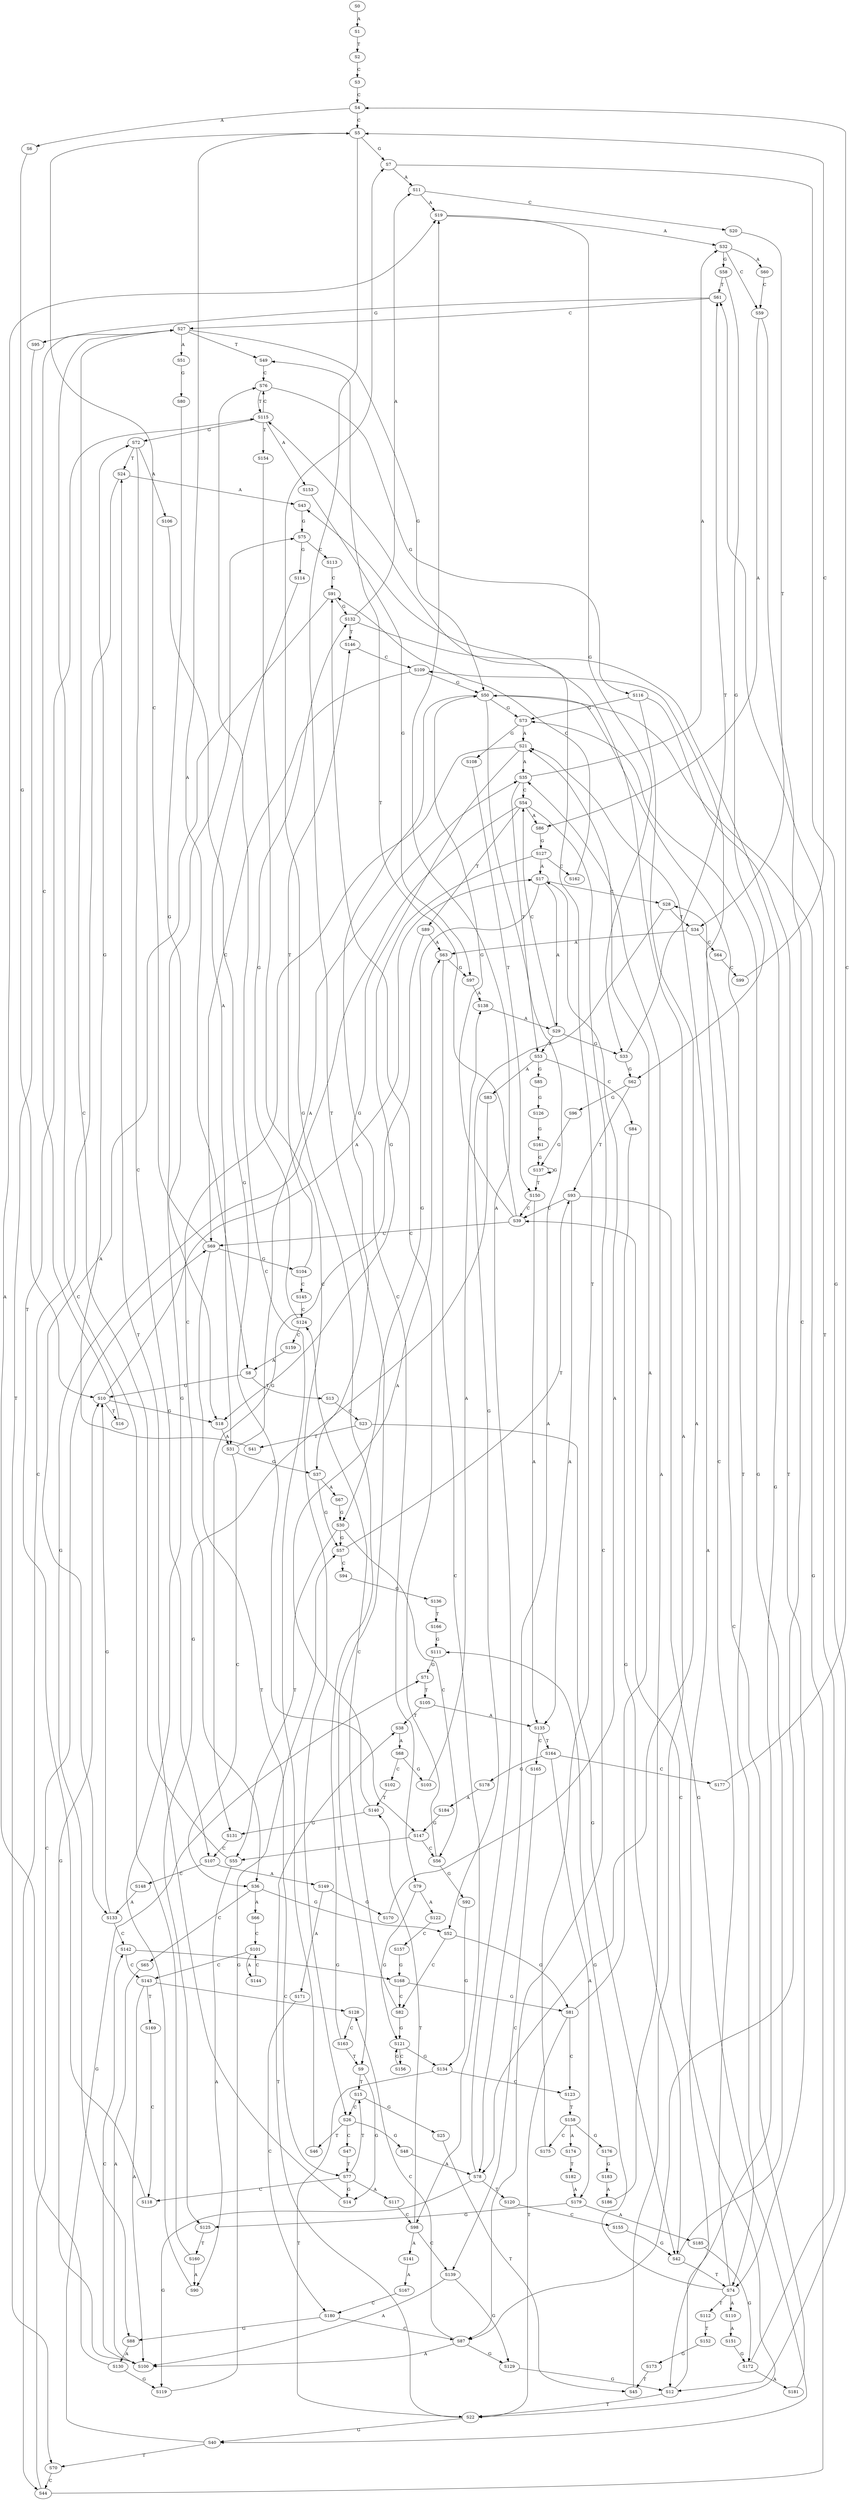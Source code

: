 strict digraph  {
	S0 -> S1 [ label = A ];
	S1 -> S2 [ label = T ];
	S2 -> S3 [ label = C ];
	S3 -> S4 [ label = C ];
	S4 -> S5 [ label = C ];
	S4 -> S6 [ label = A ];
	S5 -> S7 [ label = G ];
	S5 -> S8 [ label = A ];
	S5 -> S9 [ label = T ];
	S6 -> S10 [ label = G ];
	S7 -> S11 [ label = A ];
	S7 -> S12 [ label = G ];
	S8 -> S13 [ label = T ];
	S8 -> S10 [ label = G ];
	S9 -> S14 [ label = G ];
	S9 -> S15 [ label = T ];
	S10 -> S16 [ label = T ];
	S10 -> S17 [ label = A ];
	S10 -> S18 [ label = G ];
	S11 -> S19 [ label = A ];
	S11 -> S20 [ label = C ];
	S12 -> S21 [ label = A ];
	S12 -> S22 [ label = T ];
	S13 -> S23 [ label = C ];
	S14 -> S24 [ label = T ];
	S15 -> S25 [ label = G ];
	S15 -> S26 [ label = C ];
	S16 -> S27 [ label = C ];
	S17 -> S28 [ label = C ];
	S17 -> S29 [ label = A ];
	S17 -> S30 [ label = G ];
	S18 -> S31 [ label = A ];
	S19 -> S32 [ label = A ];
	S19 -> S33 [ label = G ];
	S20 -> S34 [ label = T ];
	S21 -> S35 [ label = A ];
	S21 -> S36 [ label = C ];
	S21 -> S37 [ label = G ];
	S22 -> S38 [ label = T ];
	S22 -> S39 [ label = C ];
	S22 -> S40 [ label = G ];
	S23 -> S41 [ label = T ];
	S23 -> S42 [ label = G ];
	S24 -> S43 [ label = A ];
	S24 -> S44 [ label = C ];
	S25 -> S45 [ label = T ];
	S26 -> S46 [ label = T ];
	S26 -> S47 [ label = C ];
	S26 -> S48 [ label = G ];
	S27 -> S49 [ label = T ];
	S27 -> S50 [ label = G ];
	S27 -> S51 [ label = A ];
	S28 -> S52 [ label = G ];
	S28 -> S34 [ label = T ];
	S29 -> S53 [ label = T ];
	S29 -> S54 [ label = C ];
	S29 -> S33 [ label = G ];
	S30 -> S55 [ label = T ];
	S30 -> S56 [ label = C ];
	S30 -> S57 [ label = G ];
	S31 -> S35 [ label = A ];
	S31 -> S36 [ label = C ];
	S31 -> S37 [ label = G ];
	S32 -> S58 [ label = G ];
	S32 -> S59 [ label = C ];
	S32 -> S60 [ label = A ];
	S33 -> S61 [ label = T ];
	S33 -> S62 [ label = G ];
	S34 -> S63 [ label = A ];
	S34 -> S64 [ label = C ];
	S35 -> S53 [ label = T ];
	S35 -> S54 [ label = C ];
	S35 -> S32 [ label = A ];
	S36 -> S65 [ label = C ];
	S36 -> S66 [ label = A ];
	S36 -> S52 [ label = G ];
	S37 -> S67 [ label = A ];
	S37 -> S57 [ label = G ];
	S38 -> S68 [ label = A ];
	S39 -> S69 [ label = C ];
	S39 -> S50 [ label = G ];
	S39 -> S49 [ label = T ];
	S40 -> S70 [ label = T ];
	S40 -> S71 [ label = G ];
	S41 -> S72 [ label = G ];
	S42 -> S73 [ label = G ];
	S42 -> S74 [ label = T ];
	S43 -> S75 [ label = G ];
	S44 -> S50 [ label = G ];
	S44 -> S69 [ label = C ];
	S45 -> S43 [ label = A ];
	S46 -> S76 [ label = C ];
	S47 -> S77 [ label = T ];
	S48 -> S78 [ label = A ];
	S49 -> S76 [ label = C ];
	S50 -> S73 [ label = G ];
	S50 -> S74 [ label = T ];
	S50 -> S79 [ label = C ];
	S50 -> S78 [ label = A ];
	S51 -> S80 [ label = G ];
	S52 -> S81 [ label = G ];
	S52 -> S82 [ label = C ];
	S53 -> S83 [ label = A ];
	S53 -> S84 [ label = C ];
	S53 -> S85 [ label = G ];
	S54 -> S86 [ label = A ];
	S54 -> S87 [ label = C ];
	S54 -> S88 [ label = G ];
	S54 -> S89 [ label = T ];
	S55 -> S90 [ label = A ];
	S55 -> S27 [ label = C ];
	S56 -> S91 [ label = C ];
	S56 -> S92 [ label = G ];
	S57 -> S93 [ label = T ];
	S57 -> S94 [ label = C ];
	S58 -> S61 [ label = T ];
	S58 -> S62 [ label = G ];
	S59 -> S87 [ label = C ];
	S59 -> S86 [ label = A ];
	S60 -> S59 [ label = C ];
	S61 -> S95 [ label = G ];
	S61 -> S27 [ label = C ];
	S62 -> S96 [ label = G ];
	S62 -> S93 [ label = T ];
	S63 -> S97 [ label = G ];
	S63 -> S98 [ label = C ];
	S64 -> S99 [ label = C ];
	S65 -> S100 [ label = A ];
	S66 -> S101 [ label = C ];
	S67 -> S30 [ label = G ];
	S68 -> S102 [ label = C ];
	S68 -> S103 [ label = G ];
	S69 -> S77 [ label = T ];
	S69 -> S5 [ label = C ];
	S69 -> S104 [ label = G ];
	S70 -> S44 [ label = C ];
	S71 -> S105 [ label = T ];
	S72 -> S106 [ label = A ];
	S72 -> S107 [ label = C ];
	S72 -> S24 [ label = T ];
	S73 -> S21 [ label = A ];
	S73 -> S108 [ label = G ];
	S74 -> S109 [ label = C ];
	S74 -> S110 [ label = A ];
	S74 -> S111 [ label = G ];
	S74 -> S112 [ label = T ];
	S75 -> S113 [ label = C ];
	S75 -> S114 [ label = G ];
	S76 -> S115 [ label = T ];
	S76 -> S116 [ label = G ];
	S77 -> S117 [ label = A ];
	S77 -> S118 [ label = C ];
	S77 -> S15 [ label = T ];
	S77 -> S14 [ label = G ];
	S78 -> S19 [ label = A ];
	S78 -> S119 [ label = G ];
	S78 -> S120 [ label = T ];
	S79 -> S121 [ label = G ];
	S79 -> S122 [ label = A ];
	S80 -> S18 [ label = G ];
	S81 -> S123 [ label = C ];
	S81 -> S21 [ label = A ];
	S81 -> S22 [ label = T ];
	S82 -> S124 [ label = C ];
	S82 -> S121 [ label = G ];
	S83 -> S125 [ label = G ];
	S84 -> S42 [ label = G ];
	S85 -> S126 [ label = G ];
	S86 -> S127 [ label = G ];
	S87 -> S128 [ label = C ];
	S87 -> S100 [ label = A ];
	S87 -> S129 [ label = G ];
	S88 -> S130 [ label = A ];
	S89 -> S131 [ label = G ];
	S89 -> S63 [ label = A ];
	S90 -> S75 [ label = G ];
	S91 -> S132 [ label = G ];
	S91 -> S133 [ label = A ];
	S92 -> S134 [ label = G ];
	S93 -> S40 [ label = G ];
	S93 -> S39 [ label = C ];
	S93 -> S135 [ label = A ];
	S94 -> S136 [ label = G ];
	S95 -> S70 [ label = T ];
	S96 -> S137 [ label = G ];
	S97 -> S138 [ label = A ];
	S98 -> S139 [ label = C ];
	S98 -> S140 [ label = T ];
	S98 -> S141 [ label = A ];
	S99 -> S5 [ label = C ];
	S100 -> S10 [ label = G ];
	S100 -> S142 [ label = C ];
	S101 -> S143 [ label = C ];
	S101 -> S144 [ label = A ];
	S102 -> S140 [ label = T ];
	S103 -> S138 [ label = A ];
	S104 -> S145 [ label = C ];
	S104 -> S146 [ label = T ];
	S105 -> S135 [ label = A ];
	S105 -> S38 [ label = T ];
	S106 -> S147 [ label = G ];
	S107 -> S148 [ label = C ];
	S107 -> S149 [ label = A ];
	S108 -> S150 [ label = T ];
	S109 -> S50 [ label = G ];
	S109 -> S69 [ label = C ];
	S110 -> S151 [ label = A ];
	S111 -> S71 [ label = G ];
	S112 -> S152 [ label = T ];
	S113 -> S91 [ label = C ];
	S114 -> S31 [ label = A ];
	S115 -> S72 [ label = G ];
	S115 -> S76 [ label = C ];
	S115 -> S153 [ label = A ];
	S115 -> S154 [ label = T ];
	S116 -> S78 [ label = A ];
	S116 -> S73 [ label = G ];
	S116 -> S74 [ label = T ];
	S117 -> S98 [ label = C ];
	S118 -> S115 [ label = T ];
	S119 -> S57 [ label = G ];
	S120 -> S155 [ label = C ];
	S121 -> S134 [ label = G ];
	S121 -> S156 [ label = C ];
	S122 -> S157 [ label = C ];
	S123 -> S158 [ label = T ];
	S124 -> S159 [ label = C ];
	S124 -> S132 [ label = G ];
	S125 -> S160 [ label = T ];
	S126 -> S161 [ label = G ];
	S127 -> S18 [ label = G ];
	S127 -> S162 [ label = C ];
	S127 -> S17 [ label = A ];
	S128 -> S163 [ label = C ];
	S129 -> S12 [ label = G ];
	S130 -> S119 [ label = G ];
	S130 -> S19 [ label = A ];
	S131 -> S107 [ label = C ];
	S132 -> S11 [ label = A ];
	S132 -> S146 [ label = T ];
	S132 -> S12 [ label = G ];
	S133 -> S10 [ label = G ];
	S133 -> S142 [ label = C ];
	S134 -> S123 [ label = C ];
	S134 -> S22 [ label = T ];
	S135 -> S164 [ label = T ];
	S135 -> S165 [ label = C ];
	S136 -> S166 [ label = T ];
	S137 -> S150 [ label = T ];
	S137 -> S137 [ label = G ];
	S138 -> S29 [ label = A ];
	S139 -> S100 [ label = A ];
	S139 -> S129 [ label = G ];
	S140 -> S63 [ label = A ];
	S140 -> S131 [ label = G ];
	S141 -> S167 [ label = A ];
	S142 -> S168 [ label = G ];
	S142 -> S143 [ label = C ];
	S143 -> S169 [ label = T ];
	S143 -> S128 [ label = C ];
	S143 -> S100 [ label = A ];
	S144 -> S101 [ label = C ];
	S145 -> S124 [ label = C ];
	S146 -> S109 [ label = C ];
	S147 -> S55 [ label = T ];
	S147 -> S56 [ label = C ];
	S148 -> S133 [ label = A ];
	S149 -> S170 [ label = G ];
	S149 -> S171 [ label = A ];
	S150 -> S135 [ label = A ];
	S150 -> S39 [ label = C ];
	S151 -> S172 [ label = G ];
	S152 -> S173 [ label = G ];
	S153 -> S97 [ label = G ];
	S154 -> S26 [ label = C ];
	S155 -> S42 [ label = G ];
	S156 -> S121 [ label = G ];
	S157 -> S168 [ label = G ];
	S158 -> S174 [ label = A ];
	S158 -> S175 [ label = C ];
	S158 -> S176 [ label = G ];
	S159 -> S8 [ label = A ];
	S160 -> S27 [ label = C ];
	S160 -> S90 [ label = A ];
	S161 -> S137 [ label = G ];
	S162 -> S91 [ label = C ];
	S163 -> S7 [ label = G ];
	S163 -> S9 [ label = T ];
	S164 -> S177 [ label = C ];
	S164 -> S178 [ label = G ];
	S164 -> S179 [ label = A ];
	S165 -> S139 [ label = C ];
	S166 -> S111 [ label = G ];
	S167 -> S180 [ label = C ];
	S168 -> S81 [ label = G ];
	S168 -> S82 [ label = C ];
	S169 -> S118 [ label = C ];
	S170 -> S17 [ label = A ];
	S171 -> S180 [ label = C ];
	S172 -> S181 [ label = A ];
	S172 -> S61 [ label = T ];
	S173 -> S45 [ label = T ];
	S174 -> S182 [ label = T ];
	S175 -> S115 [ label = T ];
	S176 -> S183 [ label = G ];
	S177 -> S4 [ label = C ];
	S178 -> S184 [ label = A ];
	S179 -> S125 [ label = G ];
	S179 -> S185 [ label = A ];
	S180 -> S87 [ label = C ];
	S180 -> S88 [ label = G ];
	S181 -> S28 [ label = C ];
	S182 -> S179 [ label = A ];
	S183 -> S186 [ label = A ];
	S184 -> S147 [ label = G ];
	S185 -> S172 [ label = G ];
	S186 -> S35 [ label = A ];
}

